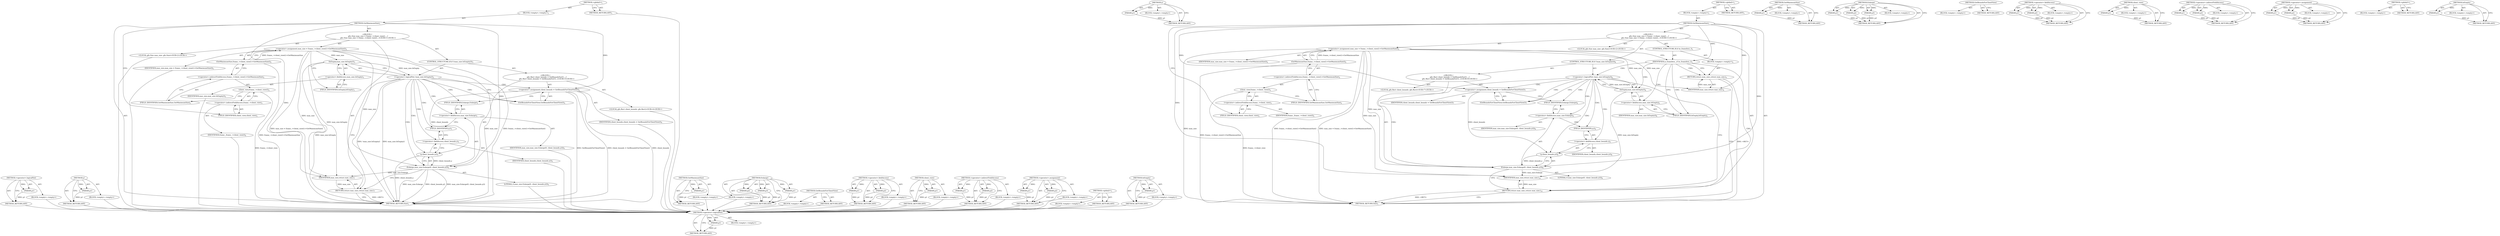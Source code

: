 digraph "IsEmpty" {
vulnerable_83 [label=<(METHOD,&lt;operator&gt;.logicalNot)>];
vulnerable_84 [label=<(PARAM,p1)>];
vulnerable_85 [label=<(BLOCK,&lt;empty&gt;,&lt;empty&gt;)>];
vulnerable_86 [label=<(METHOD_RETURN,ANY)>];
vulnerable_105 [label=<(METHOD,y)>];
vulnerable_106 [label=<(PARAM,p1)>];
vulnerable_107 [label=<(BLOCK,&lt;empty&gt;,&lt;empty&gt;)>];
vulnerable_108 [label=<(METHOD_RETURN,ANY)>];
vulnerable_6 [label=<(METHOD,&lt;global&gt;)<SUB>1</SUB>>];
vulnerable_7 [label=<(BLOCK,&lt;empty&gt;,&lt;empty&gt;)<SUB>1</SUB>>];
vulnerable_8 [label=<(METHOD,GetMaximumSize)<SUB>1</SUB>>];
vulnerable_9 [label="<(BLOCK,{
   gfx::Size max_size = frame_-&gt;client_view()...,{
   gfx::Size max_size = frame_-&gt;client_view()...)<SUB>1</SUB>>"];
vulnerable_10 [label="<(LOCAL,gfx.Size max_size: gfx.Size)<SUB>2</SUB>>"];
vulnerable_11 [label=<(&lt;operator&gt;.assignment,max_size = frame_-&gt;client_view()-&gt;GetMaximumSize())<SUB>2</SUB>>];
vulnerable_12 [label=<(IDENTIFIER,max_size,max_size = frame_-&gt;client_view()-&gt;GetMaximumSize())<SUB>2</SUB>>];
vulnerable_13 [label=<(GetMaximumSize,frame_-&gt;client_view()-&gt;GetMaximumSize())<SUB>2</SUB>>];
vulnerable_14 [label=<(&lt;operator&gt;.indirectFieldAccess,frame_-&gt;client_view()-&gt;GetMaximumSize)<SUB>2</SUB>>];
vulnerable_15 [label=<(client_view,frame_-&gt;client_view())<SUB>2</SUB>>];
vulnerable_16 [label=<(&lt;operator&gt;.indirectFieldAccess,frame_-&gt;client_view)<SUB>2</SUB>>];
vulnerable_17 [label=<(IDENTIFIER,frame_,frame_-&gt;client_view())<SUB>2</SUB>>];
vulnerable_18 [label=<(FIELD_IDENTIFIER,client_view,client_view)<SUB>2</SUB>>];
vulnerable_19 [label=<(FIELD_IDENTIFIER,GetMaximumSize,GetMaximumSize)<SUB>2</SUB>>];
vulnerable_20 [label=<(CONTROL_STRUCTURE,IF,if (!max_size.IsEmpty()))<SUB>3</SUB>>];
vulnerable_21 [label=<(&lt;operator&gt;.logicalNot,!max_size.IsEmpty())<SUB>3</SUB>>];
vulnerable_22 [label=<(IsEmpty,max_size.IsEmpty())<SUB>3</SUB>>];
vulnerable_23 [label=<(&lt;operator&gt;.fieldAccess,max_size.IsEmpty)<SUB>3</SUB>>];
vulnerable_24 [label=<(IDENTIFIER,max_size,max_size.IsEmpty())<SUB>3</SUB>>];
vulnerable_25 [label=<(FIELD_IDENTIFIER,IsEmpty,IsEmpty)<SUB>3</SUB>>];
vulnerable_26 [label="<(BLOCK,{
     gfx::Rect client_bounds = GetBoundsForCl...,{
     gfx::Rect client_bounds = GetBoundsForCl...)<SUB>3</SUB>>"];
vulnerable_27 [label="<(LOCAL,gfx.Rect client_bounds: gfx.Rect)<SUB>4</SUB>>"];
vulnerable_28 [label=<(&lt;operator&gt;.assignment,client_bounds = GetBoundsForClientView())<SUB>4</SUB>>];
vulnerable_29 [label=<(IDENTIFIER,client_bounds,client_bounds = GetBoundsForClientView())<SUB>4</SUB>>];
vulnerable_30 [label=<(GetBoundsForClientView,GetBoundsForClientView())<SUB>4</SUB>>];
vulnerable_31 [label=<(Enlarge,max_size.Enlarge(0, client_bounds.y()))<SUB>5</SUB>>];
vulnerable_32 [label=<(&lt;operator&gt;.fieldAccess,max_size.Enlarge)<SUB>5</SUB>>];
vulnerable_33 [label=<(IDENTIFIER,max_size,max_size.Enlarge(0, client_bounds.y()))<SUB>5</SUB>>];
vulnerable_34 [label=<(FIELD_IDENTIFIER,Enlarge,Enlarge)<SUB>5</SUB>>];
vulnerable_35 [label=<(LITERAL,0,max_size.Enlarge(0, client_bounds.y()))<SUB>5</SUB>>];
vulnerable_36 [label=<(y,client_bounds.y())<SUB>5</SUB>>];
vulnerable_37 [label=<(&lt;operator&gt;.fieldAccess,client_bounds.y)<SUB>5</SUB>>];
vulnerable_38 [label=<(IDENTIFIER,client_bounds,client_bounds.y())<SUB>5</SUB>>];
vulnerable_39 [label=<(FIELD_IDENTIFIER,y,y)<SUB>5</SUB>>];
vulnerable_40 [label=<(RETURN,return max_size;,return max_size;)<SUB>7</SUB>>];
vulnerable_41 [label=<(IDENTIFIER,max_size,return max_size;)<SUB>7</SUB>>];
vulnerable_42 [label=<(METHOD_RETURN,Size)<SUB>1</SUB>>];
vulnerable_44 [label=<(METHOD_RETURN,ANY)<SUB>1</SUB>>];
vulnerable_70 [label=<(METHOD,GetMaximumSize)>];
vulnerable_71 [label=<(PARAM,p1)>];
vulnerable_72 [label=<(BLOCK,&lt;empty&gt;,&lt;empty&gt;)>];
vulnerable_73 [label=<(METHOD_RETURN,ANY)>];
vulnerable_99 [label=<(METHOD,Enlarge)>];
vulnerable_100 [label=<(PARAM,p1)>];
vulnerable_101 [label=<(PARAM,p2)>];
vulnerable_102 [label=<(PARAM,p3)>];
vulnerable_103 [label=<(BLOCK,&lt;empty&gt;,&lt;empty&gt;)>];
vulnerable_104 [label=<(METHOD_RETURN,ANY)>];
vulnerable_96 [label=<(METHOD,GetBoundsForClientView)>];
vulnerable_97 [label=<(BLOCK,&lt;empty&gt;,&lt;empty&gt;)>];
vulnerable_98 [label=<(METHOD_RETURN,ANY)>];
vulnerable_91 [label=<(METHOD,&lt;operator&gt;.fieldAccess)>];
vulnerable_92 [label=<(PARAM,p1)>];
vulnerable_93 [label=<(PARAM,p2)>];
vulnerable_94 [label=<(BLOCK,&lt;empty&gt;,&lt;empty&gt;)>];
vulnerable_95 [label=<(METHOD_RETURN,ANY)>];
vulnerable_79 [label=<(METHOD,client_view)>];
vulnerable_80 [label=<(PARAM,p1)>];
vulnerable_81 [label=<(BLOCK,&lt;empty&gt;,&lt;empty&gt;)>];
vulnerable_82 [label=<(METHOD_RETURN,ANY)>];
vulnerable_74 [label=<(METHOD,&lt;operator&gt;.indirectFieldAccess)>];
vulnerable_75 [label=<(PARAM,p1)>];
vulnerable_76 [label=<(PARAM,p2)>];
vulnerable_77 [label=<(BLOCK,&lt;empty&gt;,&lt;empty&gt;)>];
vulnerable_78 [label=<(METHOD_RETURN,ANY)>];
vulnerable_65 [label=<(METHOD,&lt;operator&gt;.assignment)>];
vulnerable_66 [label=<(PARAM,p1)>];
vulnerable_67 [label=<(PARAM,p2)>];
vulnerable_68 [label=<(BLOCK,&lt;empty&gt;,&lt;empty&gt;)>];
vulnerable_69 [label=<(METHOD_RETURN,ANY)>];
vulnerable_59 [label=<(METHOD,&lt;global&gt;)<SUB>1</SUB>>];
vulnerable_60 [label=<(BLOCK,&lt;empty&gt;,&lt;empty&gt;)>];
vulnerable_61 [label=<(METHOD_RETURN,ANY)>];
vulnerable_87 [label=<(METHOD,IsEmpty)>];
vulnerable_88 [label=<(PARAM,p1)>];
vulnerable_89 [label=<(BLOCK,&lt;empty&gt;,&lt;empty&gt;)>];
vulnerable_90 [label=<(METHOD_RETURN,ANY)>];
fixed_88 [label=<(METHOD,&lt;operator&gt;.logicalNot)>];
fixed_89 [label=<(PARAM,p1)>];
fixed_90 [label=<(BLOCK,&lt;empty&gt;,&lt;empty&gt;)>];
fixed_91 [label=<(METHOD_RETURN,ANY)>];
fixed_110 [label=<(METHOD,y)>];
fixed_111 [label=<(PARAM,p1)>];
fixed_112 [label=<(BLOCK,&lt;empty&gt;,&lt;empty&gt;)>];
fixed_113 [label=<(METHOD_RETURN,ANY)>];
fixed_6 [label=<(METHOD,&lt;global&gt;)<SUB>1</SUB>>];
fixed_7 [label=<(BLOCK,&lt;empty&gt;,&lt;empty&gt;)<SUB>1</SUB>>];
fixed_8 [label=<(METHOD,GetMaximumSize)<SUB>1</SUB>>];
fixed_9 [label="<(BLOCK,{
   gfx::Size max_size = frame_-&gt;client_view()...,{
   gfx::Size max_size = frame_-&gt;client_view()...)<SUB>1</SUB>>"];
fixed_10 [label="<(LOCAL,gfx.Size max_size: gfx.Size)<SUB>2</SUB>>"];
fixed_11 [label=<(&lt;operator&gt;.assignment,max_size = frame_-&gt;client_view()-&gt;GetMaximumSize())<SUB>2</SUB>>];
fixed_12 [label=<(IDENTIFIER,max_size,max_size = frame_-&gt;client_view()-&gt;GetMaximumSize())<SUB>2</SUB>>];
fixed_13 [label=<(GetMaximumSize,frame_-&gt;client_view()-&gt;GetMaximumSize())<SUB>2</SUB>>];
fixed_14 [label=<(&lt;operator&gt;.indirectFieldAccess,frame_-&gt;client_view()-&gt;GetMaximumSize)<SUB>2</SUB>>];
fixed_15 [label=<(client_view,frame_-&gt;client_view())<SUB>2</SUB>>];
fixed_16 [label=<(&lt;operator&gt;.indirectFieldAccess,frame_-&gt;client_view)<SUB>2</SUB>>];
fixed_17 [label=<(IDENTIFIER,frame_,frame_-&gt;client_view())<SUB>2</SUB>>];
fixed_18 [label=<(FIELD_IDENTIFIER,client_view,client_view)<SUB>2</SUB>>];
fixed_19 [label=<(FIELD_IDENTIFIER,GetMaximumSize,GetMaximumSize)<SUB>2</SUB>>];
fixed_20 [label=<(CONTROL_STRUCTURE,IF,if (is_frameless_))<SUB>3</SUB>>];
fixed_21 [label=<(IDENTIFIER,is_frameless_,if (is_frameless_))<SUB>3</SUB>>];
fixed_22 [label=<(BLOCK,&lt;empty&gt;,&lt;empty&gt;)<SUB>4</SUB>>];
fixed_23 [label=<(RETURN,return max_size;,return max_size;)<SUB>4</SUB>>];
fixed_24 [label=<(IDENTIFIER,max_size,return max_size;)<SUB>4</SUB>>];
fixed_25 [label=<(CONTROL_STRUCTURE,IF,if (!max_size.IsEmpty()))<SUB>6</SUB>>];
fixed_26 [label=<(&lt;operator&gt;.logicalNot,!max_size.IsEmpty())<SUB>6</SUB>>];
fixed_27 [label=<(IsEmpty,max_size.IsEmpty())<SUB>6</SUB>>];
fixed_28 [label=<(&lt;operator&gt;.fieldAccess,max_size.IsEmpty)<SUB>6</SUB>>];
fixed_29 [label=<(IDENTIFIER,max_size,max_size.IsEmpty())<SUB>6</SUB>>];
fixed_30 [label=<(FIELD_IDENTIFIER,IsEmpty,IsEmpty)<SUB>6</SUB>>];
fixed_31 [label="<(BLOCK,{
     gfx::Rect client_bounds = GetBoundsForCl...,{
     gfx::Rect client_bounds = GetBoundsForCl...)<SUB>6</SUB>>"];
fixed_32 [label="<(LOCAL,gfx.Rect client_bounds: gfx.Rect)<SUB>7</SUB>>"];
fixed_33 [label=<(&lt;operator&gt;.assignment,client_bounds = GetBoundsForClientView())<SUB>7</SUB>>];
fixed_34 [label=<(IDENTIFIER,client_bounds,client_bounds = GetBoundsForClientView())<SUB>7</SUB>>];
fixed_35 [label=<(GetBoundsForClientView,GetBoundsForClientView())<SUB>7</SUB>>];
fixed_36 [label=<(Enlarge,max_size.Enlarge(0, client_bounds.y()))<SUB>8</SUB>>];
fixed_37 [label=<(&lt;operator&gt;.fieldAccess,max_size.Enlarge)<SUB>8</SUB>>];
fixed_38 [label=<(IDENTIFIER,max_size,max_size.Enlarge(0, client_bounds.y()))<SUB>8</SUB>>];
fixed_39 [label=<(FIELD_IDENTIFIER,Enlarge,Enlarge)<SUB>8</SUB>>];
fixed_40 [label=<(LITERAL,0,max_size.Enlarge(0, client_bounds.y()))<SUB>8</SUB>>];
fixed_41 [label=<(y,client_bounds.y())<SUB>8</SUB>>];
fixed_42 [label=<(&lt;operator&gt;.fieldAccess,client_bounds.y)<SUB>8</SUB>>];
fixed_43 [label=<(IDENTIFIER,client_bounds,client_bounds.y())<SUB>8</SUB>>];
fixed_44 [label=<(FIELD_IDENTIFIER,y,y)<SUB>8</SUB>>];
fixed_45 [label=<(RETURN,return max_size;,return max_size;)<SUB>10</SUB>>];
fixed_46 [label=<(IDENTIFIER,max_size,return max_size;)<SUB>10</SUB>>];
fixed_47 [label=<(METHOD_RETURN,Size)<SUB>1</SUB>>];
fixed_49 [label=<(METHOD_RETURN,ANY)<SUB>1</SUB>>];
fixed_75 [label=<(METHOD,GetMaximumSize)>];
fixed_76 [label=<(PARAM,p1)>];
fixed_77 [label=<(BLOCK,&lt;empty&gt;,&lt;empty&gt;)>];
fixed_78 [label=<(METHOD_RETURN,ANY)>];
fixed_104 [label=<(METHOD,Enlarge)>];
fixed_105 [label=<(PARAM,p1)>];
fixed_106 [label=<(PARAM,p2)>];
fixed_107 [label=<(PARAM,p3)>];
fixed_108 [label=<(BLOCK,&lt;empty&gt;,&lt;empty&gt;)>];
fixed_109 [label=<(METHOD_RETURN,ANY)>];
fixed_101 [label=<(METHOD,GetBoundsForClientView)>];
fixed_102 [label=<(BLOCK,&lt;empty&gt;,&lt;empty&gt;)>];
fixed_103 [label=<(METHOD_RETURN,ANY)>];
fixed_96 [label=<(METHOD,&lt;operator&gt;.fieldAccess)>];
fixed_97 [label=<(PARAM,p1)>];
fixed_98 [label=<(PARAM,p2)>];
fixed_99 [label=<(BLOCK,&lt;empty&gt;,&lt;empty&gt;)>];
fixed_100 [label=<(METHOD_RETURN,ANY)>];
fixed_84 [label=<(METHOD,client_view)>];
fixed_85 [label=<(PARAM,p1)>];
fixed_86 [label=<(BLOCK,&lt;empty&gt;,&lt;empty&gt;)>];
fixed_87 [label=<(METHOD_RETURN,ANY)>];
fixed_79 [label=<(METHOD,&lt;operator&gt;.indirectFieldAccess)>];
fixed_80 [label=<(PARAM,p1)>];
fixed_81 [label=<(PARAM,p2)>];
fixed_82 [label=<(BLOCK,&lt;empty&gt;,&lt;empty&gt;)>];
fixed_83 [label=<(METHOD_RETURN,ANY)>];
fixed_70 [label=<(METHOD,&lt;operator&gt;.assignment)>];
fixed_71 [label=<(PARAM,p1)>];
fixed_72 [label=<(PARAM,p2)>];
fixed_73 [label=<(BLOCK,&lt;empty&gt;,&lt;empty&gt;)>];
fixed_74 [label=<(METHOD_RETURN,ANY)>];
fixed_64 [label=<(METHOD,&lt;global&gt;)<SUB>1</SUB>>];
fixed_65 [label=<(BLOCK,&lt;empty&gt;,&lt;empty&gt;)>];
fixed_66 [label=<(METHOD_RETURN,ANY)>];
fixed_92 [label=<(METHOD,IsEmpty)>];
fixed_93 [label=<(PARAM,p1)>];
fixed_94 [label=<(BLOCK,&lt;empty&gt;,&lt;empty&gt;)>];
fixed_95 [label=<(METHOD_RETURN,ANY)>];
vulnerable_83 -> vulnerable_84  [key=0, label="AST: "];
vulnerable_83 -> vulnerable_84  [key=1, label="DDG: "];
vulnerable_83 -> vulnerable_85  [key=0, label="AST: "];
vulnerable_83 -> vulnerable_86  [key=0, label="AST: "];
vulnerable_83 -> vulnerable_86  [key=1, label="CFG: "];
vulnerable_84 -> vulnerable_86  [key=0, label="DDG: p1"];
vulnerable_85 -> fixed_88  [key=0];
vulnerable_86 -> fixed_88  [key=0];
vulnerable_105 -> vulnerable_106  [key=0, label="AST: "];
vulnerable_105 -> vulnerable_106  [key=1, label="DDG: "];
vulnerable_105 -> vulnerable_107  [key=0, label="AST: "];
vulnerable_105 -> vulnerable_108  [key=0, label="AST: "];
vulnerable_105 -> vulnerable_108  [key=1, label="CFG: "];
vulnerable_106 -> vulnerable_108  [key=0, label="DDG: p1"];
vulnerable_107 -> fixed_88  [key=0];
vulnerable_108 -> fixed_88  [key=0];
vulnerable_6 -> vulnerable_7  [key=0, label="AST: "];
vulnerable_6 -> vulnerable_44  [key=0, label="AST: "];
vulnerable_6 -> vulnerable_44  [key=1, label="CFG: "];
vulnerable_7 -> vulnerable_8  [key=0, label="AST: "];
vulnerable_8 -> vulnerable_9  [key=0, label="AST: "];
vulnerable_8 -> vulnerable_42  [key=0, label="AST: "];
vulnerable_8 -> vulnerable_18  [key=0, label="CFG: "];
vulnerable_8 -> vulnerable_41  [key=0, label="DDG: "];
vulnerable_8 -> vulnerable_28  [key=0, label="DDG: "];
vulnerable_8 -> vulnerable_31  [key=0, label="DDG: "];
vulnerable_9 -> vulnerable_10  [key=0, label="AST: "];
vulnerable_9 -> vulnerable_11  [key=0, label="AST: "];
vulnerable_9 -> vulnerable_20  [key=0, label="AST: "];
vulnerable_9 -> vulnerable_40  [key=0, label="AST: "];
vulnerable_10 -> fixed_88  [key=0];
vulnerable_11 -> vulnerable_12  [key=0, label="AST: "];
vulnerable_11 -> vulnerable_13  [key=0, label="AST: "];
vulnerable_11 -> vulnerable_25  [key=0, label="CFG: "];
vulnerable_11 -> vulnerable_42  [key=0, label="DDG: max_size"];
vulnerable_11 -> vulnerable_42  [key=1, label="DDG: frame_-&gt;client_view()-&gt;GetMaximumSize()"];
vulnerable_11 -> vulnerable_42  [key=2, label="DDG: max_size = frame_-&gt;client_view()-&gt;GetMaximumSize()"];
vulnerable_11 -> vulnerable_41  [key=0, label="DDG: max_size"];
vulnerable_11 -> vulnerable_22  [key=0, label="DDG: max_size"];
vulnerable_11 -> vulnerable_31  [key=0, label="DDG: max_size"];
vulnerable_12 -> fixed_88  [key=0];
vulnerable_13 -> vulnerable_14  [key=0, label="AST: "];
vulnerable_13 -> vulnerable_11  [key=0, label="CFG: "];
vulnerable_13 -> vulnerable_11  [key=1, label="DDG: frame_-&gt;client_view()-&gt;GetMaximumSize"];
vulnerable_13 -> vulnerable_42  [key=0, label="DDG: frame_-&gt;client_view()-&gt;GetMaximumSize"];
vulnerable_14 -> vulnerable_15  [key=0, label="AST: "];
vulnerable_14 -> vulnerable_19  [key=0, label="AST: "];
vulnerable_14 -> vulnerable_13  [key=0, label="CFG: "];
vulnerable_15 -> vulnerable_16  [key=0, label="AST: "];
vulnerable_15 -> vulnerable_19  [key=0, label="CFG: "];
vulnerable_15 -> vulnerable_42  [key=0, label="DDG: frame_-&gt;client_view"];
vulnerable_16 -> vulnerable_17  [key=0, label="AST: "];
vulnerable_16 -> vulnerable_18  [key=0, label="AST: "];
vulnerable_16 -> vulnerable_15  [key=0, label="CFG: "];
vulnerable_17 -> fixed_88  [key=0];
vulnerable_18 -> vulnerable_16  [key=0, label="CFG: "];
vulnerable_19 -> vulnerable_14  [key=0, label="CFG: "];
vulnerable_20 -> vulnerable_21  [key=0, label="AST: "];
vulnerable_20 -> vulnerable_26  [key=0, label="AST: "];
vulnerable_21 -> vulnerable_22  [key=0, label="AST: "];
vulnerable_21 -> vulnerable_30  [key=0, label="CFG: "];
vulnerable_21 -> vulnerable_30  [key=1, label="CDG: "];
vulnerable_21 -> vulnerable_40  [key=0, label="CFG: "];
vulnerable_21 -> vulnerable_42  [key=0, label="DDG: max_size.IsEmpty()"];
vulnerable_21 -> vulnerable_42  [key=1, label="DDG: !max_size.IsEmpty()"];
vulnerable_21 -> vulnerable_34  [key=0, label="CDG: "];
vulnerable_21 -> vulnerable_32  [key=0, label="CDG: "];
vulnerable_21 -> vulnerable_28  [key=0, label="CDG: "];
vulnerable_21 -> vulnerable_36  [key=0, label="CDG: "];
vulnerable_21 -> vulnerable_37  [key=0, label="CDG: "];
vulnerable_21 -> vulnerable_39  [key=0, label="CDG: "];
vulnerable_21 -> vulnerable_31  [key=0, label="CDG: "];
vulnerable_22 -> vulnerable_23  [key=0, label="AST: "];
vulnerable_22 -> vulnerable_21  [key=0, label="CFG: "];
vulnerable_22 -> vulnerable_21  [key=1, label="DDG: max_size.IsEmpty"];
vulnerable_22 -> vulnerable_42  [key=0, label="DDG: max_size.IsEmpty"];
vulnerable_22 -> vulnerable_41  [key=0, label="DDG: max_size.IsEmpty"];
vulnerable_23 -> vulnerable_24  [key=0, label="AST: "];
vulnerable_23 -> vulnerable_25  [key=0, label="AST: "];
vulnerable_23 -> vulnerable_22  [key=0, label="CFG: "];
vulnerable_24 -> fixed_88  [key=0];
vulnerable_25 -> vulnerable_23  [key=0, label="CFG: "];
vulnerable_26 -> vulnerable_27  [key=0, label="AST: "];
vulnerable_26 -> vulnerable_28  [key=0, label="AST: "];
vulnerable_26 -> vulnerable_31  [key=0, label="AST: "];
vulnerable_27 -> fixed_88  [key=0];
vulnerable_28 -> vulnerable_29  [key=0, label="AST: "];
vulnerable_28 -> vulnerable_30  [key=0, label="AST: "];
vulnerable_28 -> vulnerable_34  [key=0, label="CFG: "];
vulnerable_28 -> vulnerable_42  [key=0, label="DDG: client_bounds"];
vulnerable_28 -> vulnerable_42  [key=1, label="DDG: GetBoundsForClientView()"];
vulnerable_28 -> vulnerable_42  [key=2, label="DDG: client_bounds = GetBoundsForClientView()"];
vulnerable_28 -> vulnerable_36  [key=0, label="DDG: client_bounds"];
vulnerable_29 -> fixed_88  [key=0];
vulnerable_30 -> vulnerable_28  [key=0, label="CFG: "];
vulnerable_31 -> vulnerable_32  [key=0, label="AST: "];
vulnerable_31 -> vulnerable_35  [key=0, label="AST: "];
vulnerable_31 -> vulnerable_36  [key=0, label="AST: "];
vulnerable_31 -> vulnerable_40  [key=0, label="CFG: "];
vulnerable_31 -> vulnerable_42  [key=0, label="DDG: max_size.Enlarge"];
vulnerable_31 -> vulnerable_42  [key=1, label="DDG: client_bounds.y()"];
vulnerable_31 -> vulnerable_42  [key=2, label="DDG: max_size.Enlarge(0, client_bounds.y())"];
vulnerable_31 -> vulnerable_41  [key=0, label="DDG: max_size.Enlarge"];
vulnerable_32 -> vulnerable_33  [key=0, label="AST: "];
vulnerable_32 -> vulnerable_34  [key=0, label="AST: "];
vulnerable_32 -> vulnerable_39  [key=0, label="CFG: "];
vulnerable_33 -> fixed_88  [key=0];
vulnerable_34 -> vulnerable_32  [key=0, label="CFG: "];
vulnerable_35 -> fixed_88  [key=0];
vulnerable_36 -> vulnerable_37  [key=0, label="AST: "];
vulnerable_36 -> vulnerable_31  [key=0, label="CFG: "];
vulnerable_36 -> vulnerable_31  [key=1, label="DDG: client_bounds.y"];
vulnerable_36 -> vulnerable_42  [key=0, label="DDG: client_bounds.y"];
vulnerable_37 -> vulnerable_38  [key=0, label="AST: "];
vulnerable_37 -> vulnerable_39  [key=0, label="AST: "];
vulnerable_37 -> vulnerable_36  [key=0, label="CFG: "];
vulnerable_38 -> fixed_88  [key=0];
vulnerable_39 -> vulnerable_37  [key=0, label="CFG: "];
vulnerable_40 -> vulnerable_41  [key=0, label="AST: "];
vulnerable_40 -> vulnerable_42  [key=0, label="CFG: "];
vulnerable_40 -> vulnerable_42  [key=1, label="DDG: &lt;RET&gt;"];
vulnerable_41 -> vulnerable_40  [key=0, label="DDG: max_size"];
vulnerable_42 -> fixed_88  [key=0];
vulnerable_44 -> fixed_88  [key=0];
vulnerable_70 -> vulnerable_71  [key=0, label="AST: "];
vulnerable_70 -> vulnerable_71  [key=1, label="DDG: "];
vulnerable_70 -> vulnerable_72  [key=0, label="AST: "];
vulnerable_70 -> vulnerable_73  [key=0, label="AST: "];
vulnerable_70 -> vulnerable_73  [key=1, label="CFG: "];
vulnerable_71 -> vulnerable_73  [key=0, label="DDG: p1"];
vulnerable_72 -> fixed_88  [key=0];
vulnerable_73 -> fixed_88  [key=0];
vulnerable_99 -> vulnerable_100  [key=0, label="AST: "];
vulnerable_99 -> vulnerable_100  [key=1, label="DDG: "];
vulnerable_99 -> vulnerable_103  [key=0, label="AST: "];
vulnerable_99 -> vulnerable_101  [key=0, label="AST: "];
vulnerable_99 -> vulnerable_101  [key=1, label="DDG: "];
vulnerable_99 -> vulnerable_104  [key=0, label="AST: "];
vulnerable_99 -> vulnerable_104  [key=1, label="CFG: "];
vulnerable_99 -> vulnerable_102  [key=0, label="AST: "];
vulnerable_99 -> vulnerable_102  [key=1, label="DDG: "];
vulnerable_100 -> vulnerable_104  [key=0, label="DDG: p1"];
vulnerable_101 -> vulnerable_104  [key=0, label="DDG: p2"];
vulnerable_102 -> vulnerable_104  [key=0, label="DDG: p3"];
vulnerable_103 -> fixed_88  [key=0];
vulnerable_104 -> fixed_88  [key=0];
vulnerable_96 -> vulnerable_97  [key=0, label="AST: "];
vulnerable_96 -> vulnerable_98  [key=0, label="AST: "];
vulnerable_96 -> vulnerable_98  [key=1, label="CFG: "];
vulnerable_97 -> fixed_88  [key=0];
vulnerable_98 -> fixed_88  [key=0];
vulnerable_91 -> vulnerable_92  [key=0, label="AST: "];
vulnerable_91 -> vulnerable_92  [key=1, label="DDG: "];
vulnerable_91 -> vulnerable_94  [key=0, label="AST: "];
vulnerable_91 -> vulnerable_93  [key=0, label="AST: "];
vulnerable_91 -> vulnerable_93  [key=1, label="DDG: "];
vulnerable_91 -> vulnerable_95  [key=0, label="AST: "];
vulnerable_91 -> vulnerable_95  [key=1, label="CFG: "];
vulnerable_92 -> vulnerable_95  [key=0, label="DDG: p1"];
vulnerable_93 -> vulnerable_95  [key=0, label="DDG: p2"];
vulnerable_94 -> fixed_88  [key=0];
vulnerable_95 -> fixed_88  [key=0];
vulnerable_79 -> vulnerable_80  [key=0, label="AST: "];
vulnerable_79 -> vulnerable_80  [key=1, label="DDG: "];
vulnerable_79 -> vulnerable_81  [key=0, label="AST: "];
vulnerable_79 -> vulnerable_82  [key=0, label="AST: "];
vulnerable_79 -> vulnerable_82  [key=1, label="CFG: "];
vulnerable_80 -> vulnerable_82  [key=0, label="DDG: p1"];
vulnerable_81 -> fixed_88  [key=0];
vulnerable_82 -> fixed_88  [key=0];
vulnerable_74 -> vulnerable_75  [key=0, label="AST: "];
vulnerable_74 -> vulnerable_75  [key=1, label="DDG: "];
vulnerable_74 -> vulnerable_77  [key=0, label="AST: "];
vulnerable_74 -> vulnerable_76  [key=0, label="AST: "];
vulnerable_74 -> vulnerable_76  [key=1, label="DDG: "];
vulnerable_74 -> vulnerable_78  [key=0, label="AST: "];
vulnerable_74 -> vulnerable_78  [key=1, label="CFG: "];
vulnerable_75 -> vulnerable_78  [key=0, label="DDG: p1"];
vulnerable_76 -> vulnerable_78  [key=0, label="DDG: p2"];
vulnerable_77 -> fixed_88  [key=0];
vulnerable_78 -> fixed_88  [key=0];
vulnerable_65 -> vulnerable_66  [key=0, label="AST: "];
vulnerable_65 -> vulnerable_66  [key=1, label="DDG: "];
vulnerable_65 -> vulnerable_68  [key=0, label="AST: "];
vulnerable_65 -> vulnerable_67  [key=0, label="AST: "];
vulnerable_65 -> vulnerable_67  [key=1, label="DDG: "];
vulnerable_65 -> vulnerable_69  [key=0, label="AST: "];
vulnerable_65 -> vulnerable_69  [key=1, label="CFG: "];
vulnerable_66 -> vulnerable_69  [key=0, label="DDG: p1"];
vulnerable_67 -> vulnerable_69  [key=0, label="DDG: p2"];
vulnerable_68 -> fixed_88  [key=0];
vulnerable_69 -> fixed_88  [key=0];
vulnerable_59 -> vulnerable_60  [key=0, label="AST: "];
vulnerable_59 -> vulnerable_61  [key=0, label="AST: "];
vulnerable_59 -> vulnerable_61  [key=1, label="CFG: "];
vulnerable_60 -> fixed_88  [key=0];
vulnerable_61 -> fixed_88  [key=0];
vulnerable_87 -> vulnerable_88  [key=0, label="AST: "];
vulnerable_87 -> vulnerable_88  [key=1, label="DDG: "];
vulnerable_87 -> vulnerable_89  [key=0, label="AST: "];
vulnerable_87 -> vulnerable_90  [key=0, label="AST: "];
vulnerable_87 -> vulnerable_90  [key=1, label="CFG: "];
vulnerable_88 -> vulnerable_90  [key=0, label="DDG: p1"];
vulnerable_89 -> fixed_88  [key=0];
vulnerable_90 -> fixed_88  [key=0];
fixed_88 -> fixed_89  [key=0, label="AST: "];
fixed_88 -> fixed_89  [key=1, label="DDG: "];
fixed_88 -> fixed_90  [key=0, label="AST: "];
fixed_88 -> fixed_91  [key=0, label="AST: "];
fixed_88 -> fixed_91  [key=1, label="CFG: "];
fixed_89 -> fixed_91  [key=0, label="DDG: p1"];
fixed_110 -> fixed_111  [key=0, label="AST: "];
fixed_110 -> fixed_111  [key=1, label="DDG: "];
fixed_110 -> fixed_112  [key=0, label="AST: "];
fixed_110 -> fixed_113  [key=0, label="AST: "];
fixed_110 -> fixed_113  [key=1, label="CFG: "];
fixed_111 -> fixed_113  [key=0, label="DDG: p1"];
fixed_6 -> fixed_7  [key=0, label="AST: "];
fixed_6 -> fixed_49  [key=0, label="AST: "];
fixed_6 -> fixed_49  [key=1, label="CFG: "];
fixed_7 -> fixed_8  [key=0, label="AST: "];
fixed_8 -> fixed_9  [key=0, label="AST: "];
fixed_8 -> fixed_47  [key=0, label="AST: "];
fixed_8 -> fixed_18  [key=0, label="CFG: "];
fixed_8 -> fixed_21  [key=0, label="DDG: "];
fixed_8 -> fixed_46  [key=0, label="DDG: "];
fixed_8 -> fixed_33  [key=0, label="DDG: "];
fixed_8 -> fixed_24  [key=0, label="DDG: "];
fixed_8 -> fixed_36  [key=0, label="DDG: "];
fixed_9 -> fixed_10  [key=0, label="AST: "];
fixed_9 -> fixed_11  [key=0, label="AST: "];
fixed_9 -> fixed_20  [key=0, label="AST: "];
fixed_9 -> fixed_25  [key=0, label="AST: "];
fixed_9 -> fixed_45  [key=0, label="AST: "];
fixed_11 -> fixed_12  [key=0, label="AST: "];
fixed_11 -> fixed_13  [key=0, label="AST: "];
fixed_11 -> fixed_21  [key=0, label="CFG: "];
fixed_11 -> fixed_47  [key=0, label="DDG: max_size"];
fixed_11 -> fixed_47  [key=1, label="DDG: frame_-&gt;client_view()-&gt;GetMaximumSize()"];
fixed_11 -> fixed_47  [key=2, label="DDG: max_size = frame_-&gt;client_view()-&gt;GetMaximumSize()"];
fixed_11 -> fixed_46  [key=0, label="DDG: max_size"];
fixed_11 -> fixed_24  [key=0, label="DDG: max_size"];
fixed_11 -> fixed_27  [key=0, label="DDG: max_size"];
fixed_11 -> fixed_36  [key=0, label="DDG: max_size"];
fixed_13 -> fixed_14  [key=0, label="AST: "];
fixed_13 -> fixed_11  [key=0, label="CFG: "];
fixed_13 -> fixed_11  [key=1, label="DDG: frame_-&gt;client_view()-&gt;GetMaximumSize"];
fixed_13 -> fixed_47  [key=0, label="DDG: frame_-&gt;client_view()-&gt;GetMaximumSize"];
fixed_14 -> fixed_15  [key=0, label="AST: "];
fixed_14 -> fixed_19  [key=0, label="AST: "];
fixed_14 -> fixed_13  [key=0, label="CFG: "];
fixed_15 -> fixed_16  [key=0, label="AST: "];
fixed_15 -> fixed_19  [key=0, label="CFG: "];
fixed_15 -> fixed_47  [key=0, label="DDG: frame_-&gt;client_view"];
fixed_16 -> fixed_17  [key=0, label="AST: "];
fixed_16 -> fixed_18  [key=0, label="AST: "];
fixed_16 -> fixed_15  [key=0, label="CFG: "];
fixed_18 -> fixed_16  [key=0, label="CFG: "];
fixed_19 -> fixed_14  [key=0, label="CFG: "];
fixed_20 -> fixed_21  [key=0, label="AST: "];
fixed_20 -> fixed_22  [key=0, label="AST: "];
fixed_21 -> fixed_23  [key=0, label="CFG: "];
fixed_21 -> fixed_23  [key=1, label="CDG: "];
fixed_21 -> fixed_30  [key=0, label="CFG: "];
fixed_21 -> fixed_30  [key=1, label="CDG: "];
fixed_21 -> fixed_26  [key=0, label="CDG: "];
fixed_21 -> fixed_28  [key=0, label="CDG: "];
fixed_21 -> fixed_45  [key=0, label="CDG: "];
fixed_21 -> fixed_27  [key=0, label="CDG: "];
fixed_22 -> fixed_23  [key=0, label="AST: "];
fixed_23 -> fixed_24  [key=0, label="AST: "];
fixed_23 -> fixed_47  [key=0, label="CFG: "];
fixed_23 -> fixed_47  [key=1, label="DDG: &lt;RET&gt;"];
fixed_24 -> fixed_23  [key=0, label="DDG: max_size"];
fixed_25 -> fixed_26  [key=0, label="AST: "];
fixed_25 -> fixed_31  [key=0, label="AST: "];
fixed_26 -> fixed_27  [key=0, label="AST: "];
fixed_26 -> fixed_35  [key=0, label="CFG: "];
fixed_26 -> fixed_35  [key=1, label="CDG: "];
fixed_26 -> fixed_45  [key=0, label="CFG: "];
fixed_26 -> fixed_33  [key=0, label="CDG: "];
fixed_26 -> fixed_42  [key=0, label="CDG: "];
fixed_26 -> fixed_36  [key=0, label="CDG: "];
fixed_26 -> fixed_44  [key=0, label="CDG: "];
fixed_26 -> fixed_37  [key=0, label="CDG: "];
fixed_26 -> fixed_41  [key=0, label="CDG: "];
fixed_26 -> fixed_39  [key=0, label="CDG: "];
fixed_27 -> fixed_28  [key=0, label="AST: "];
fixed_27 -> fixed_26  [key=0, label="CFG: "];
fixed_27 -> fixed_26  [key=1, label="DDG: max_size.IsEmpty"];
fixed_27 -> fixed_46  [key=0, label="DDG: max_size.IsEmpty"];
fixed_28 -> fixed_29  [key=0, label="AST: "];
fixed_28 -> fixed_30  [key=0, label="AST: "];
fixed_28 -> fixed_27  [key=0, label="CFG: "];
fixed_30 -> fixed_28  [key=0, label="CFG: "];
fixed_31 -> fixed_32  [key=0, label="AST: "];
fixed_31 -> fixed_33  [key=0, label="AST: "];
fixed_31 -> fixed_36  [key=0, label="AST: "];
fixed_33 -> fixed_34  [key=0, label="AST: "];
fixed_33 -> fixed_35  [key=0, label="AST: "];
fixed_33 -> fixed_39  [key=0, label="CFG: "];
fixed_33 -> fixed_41  [key=0, label="DDG: client_bounds"];
fixed_35 -> fixed_33  [key=0, label="CFG: "];
fixed_36 -> fixed_37  [key=0, label="AST: "];
fixed_36 -> fixed_40  [key=0, label="AST: "];
fixed_36 -> fixed_41  [key=0, label="AST: "];
fixed_36 -> fixed_45  [key=0, label="CFG: "];
fixed_36 -> fixed_46  [key=0, label="DDG: max_size.Enlarge"];
fixed_37 -> fixed_38  [key=0, label="AST: "];
fixed_37 -> fixed_39  [key=0, label="AST: "];
fixed_37 -> fixed_44  [key=0, label="CFG: "];
fixed_39 -> fixed_37  [key=0, label="CFG: "];
fixed_41 -> fixed_42  [key=0, label="AST: "];
fixed_41 -> fixed_36  [key=0, label="CFG: "];
fixed_41 -> fixed_36  [key=1, label="DDG: client_bounds.y"];
fixed_42 -> fixed_43  [key=0, label="AST: "];
fixed_42 -> fixed_44  [key=0, label="AST: "];
fixed_42 -> fixed_41  [key=0, label="CFG: "];
fixed_44 -> fixed_42  [key=0, label="CFG: "];
fixed_45 -> fixed_46  [key=0, label="AST: "];
fixed_45 -> fixed_47  [key=0, label="CFG: "];
fixed_45 -> fixed_47  [key=1, label="DDG: &lt;RET&gt;"];
fixed_46 -> fixed_45  [key=0, label="DDG: max_size"];
fixed_75 -> fixed_76  [key=0, label="AST: "];
fixed_75 -> fixed_76  [key=1, label="DDG: "];
fixed_75 -> fixed_77  [key=0, label="AST: "];
fixed_75 -> fixed_78  [key=0, label="AST: "];
fixed_75 -> fixed_78  [key=1, label="CFG: "];
fixed_76 -> fixed_78  [key=0, label="DDG: p1"];
fixed_104 -> fixed_105  [key=0, label="AST: "];
fixed_104 -> fixed_105  [key=1, label="DDG: "];
fixed_104 -> fixed_108  [key=0, label="AST: "];
fixed_104 -> fixed_106  [key=0, label="AST: "];
fixed_104 -> fixed_106  [key=1, label="DDG: "];
fixed_104 -> fixed_109  [key=0, label="AST: "];
fixed_104 -> fixed_109  [key=1, label="CFG: "];
fixed_104 -> fixed_107  [key=0, label="AST: "];
fixed_104 -> fixed_107  [key=1, label="DDG: "];
fixed_105 -> fixed_109  [key=0, label="DDG: p1"];
fixed_106 -> fixed_109  [key=0, label="DDG: p2"];
fixed_107 -> fixed_109  [key=0, label="DDG: p3"];
fixed_101 -> fixed_102  [key=0, label="AST: "];
fixed_101 -> fixed_103  [key=0, label="AST: "];
fixed_101 -> fixed_103  [key=1, label="CFG: "];
fixed_96 -> fixed_97  [key=0, label="AST: "];
fixed_96 -> fixed_97  [key=1, label="DDG: "];
fixed_96 -> fixed_99  [key=0, label="AST: "];
fixed_96 -> fixed_98  [key=0, label="AST: "];
fixed_96 -> fixed_98  [key=1, label="DDG: "];
fixed_96 -> fixed_100  [key=0, label="AST: "];
fixed_96 -> fixed_100  [key=1, label="CFG: "];
fixed_97 -> fixed_100  [key=0, label="DDG: p1"];
fixed_98 -> fixed_100  [key=0, label="DDG: p2"];
fixed_84 -> fixed_85  [key=0, label="AST: "];
fixed_84 -> fixed_85  [key=1, label="DDG: "];
fixed_84 -> fixed_86  [key=0, label="AST: "];
fixed_84 -> fixed_87  [key=0, label="AST: "];
fixed_84 -> fixed_87  [key=1, label="CFG: "];
fixed_85 -> fixed_87  [key=0, label="DDG: p1"];
fixed_79 -> fixed_80  [key=0, label="AST: "];
fixed_79 -> fixed_80  [key=1, label="DDG: "];
fixed_79 -> fixed_82  [key=0, label="AST: "];
fixed_79 -> fixed_81  [key=0, label="AST: "];
fixed_79 -> fixed_81  [key=1, label="DDG: "];
fixed_79 -> fixed_83  [key=0, label="AST: "];
fixed_79 -> fixed_83  [key=1, label="CFG: "];
fixed_80 -> fixed_83  [key=0, label="DDG: p1"];
fixed_81 -> fixed_83  [key=0, label="DDG: p2"];
fixed_70 -> fixed_71  [key=0, label="AST: "];
fixed_70 -> fixed_71  [key=1, label="DDG: "];
fixed_70 -> fixed_73  [key=0, label="AST: "];
fixed_70 -> fixed_72  [key=0, label="AST: "];
fixed_70 -> fixed_72  [key=1, label="DDG: "];
fixed_70 -> fixed_74  [key=0, label="AST: "];
fixed_70 -> fixed_74  [key=1, label="CFG: "];
fixed_71 -> fixed_74  [key=0, label="DDG: p1"];
fixed_72 -> fixed_74  [key=0, label="DDG: p2"];
fixed_64 -> fixed_65  [key=0, label="AST: "];
fixed_64 -> fixed_66  [key=0, label="AST: "];
fixed_64 -> fixed_66  [key=1, label="CFG: "];
fixed_92 -> fixed_93  [key=0, label="AST: "];
fixed_92 -> fixed_93  [key=1, label="DDG: "];
fixed_92 -> fixed_94  [key=0, label="AST: "];
fixed_92 -> fixed_95  [key=0, label="AST: "];
fixed_92 -> fixed_95  [key=1, label="CFG: "];
fixed_93 -> fixed_95  [key=0, label="DDG: p1"];
}
